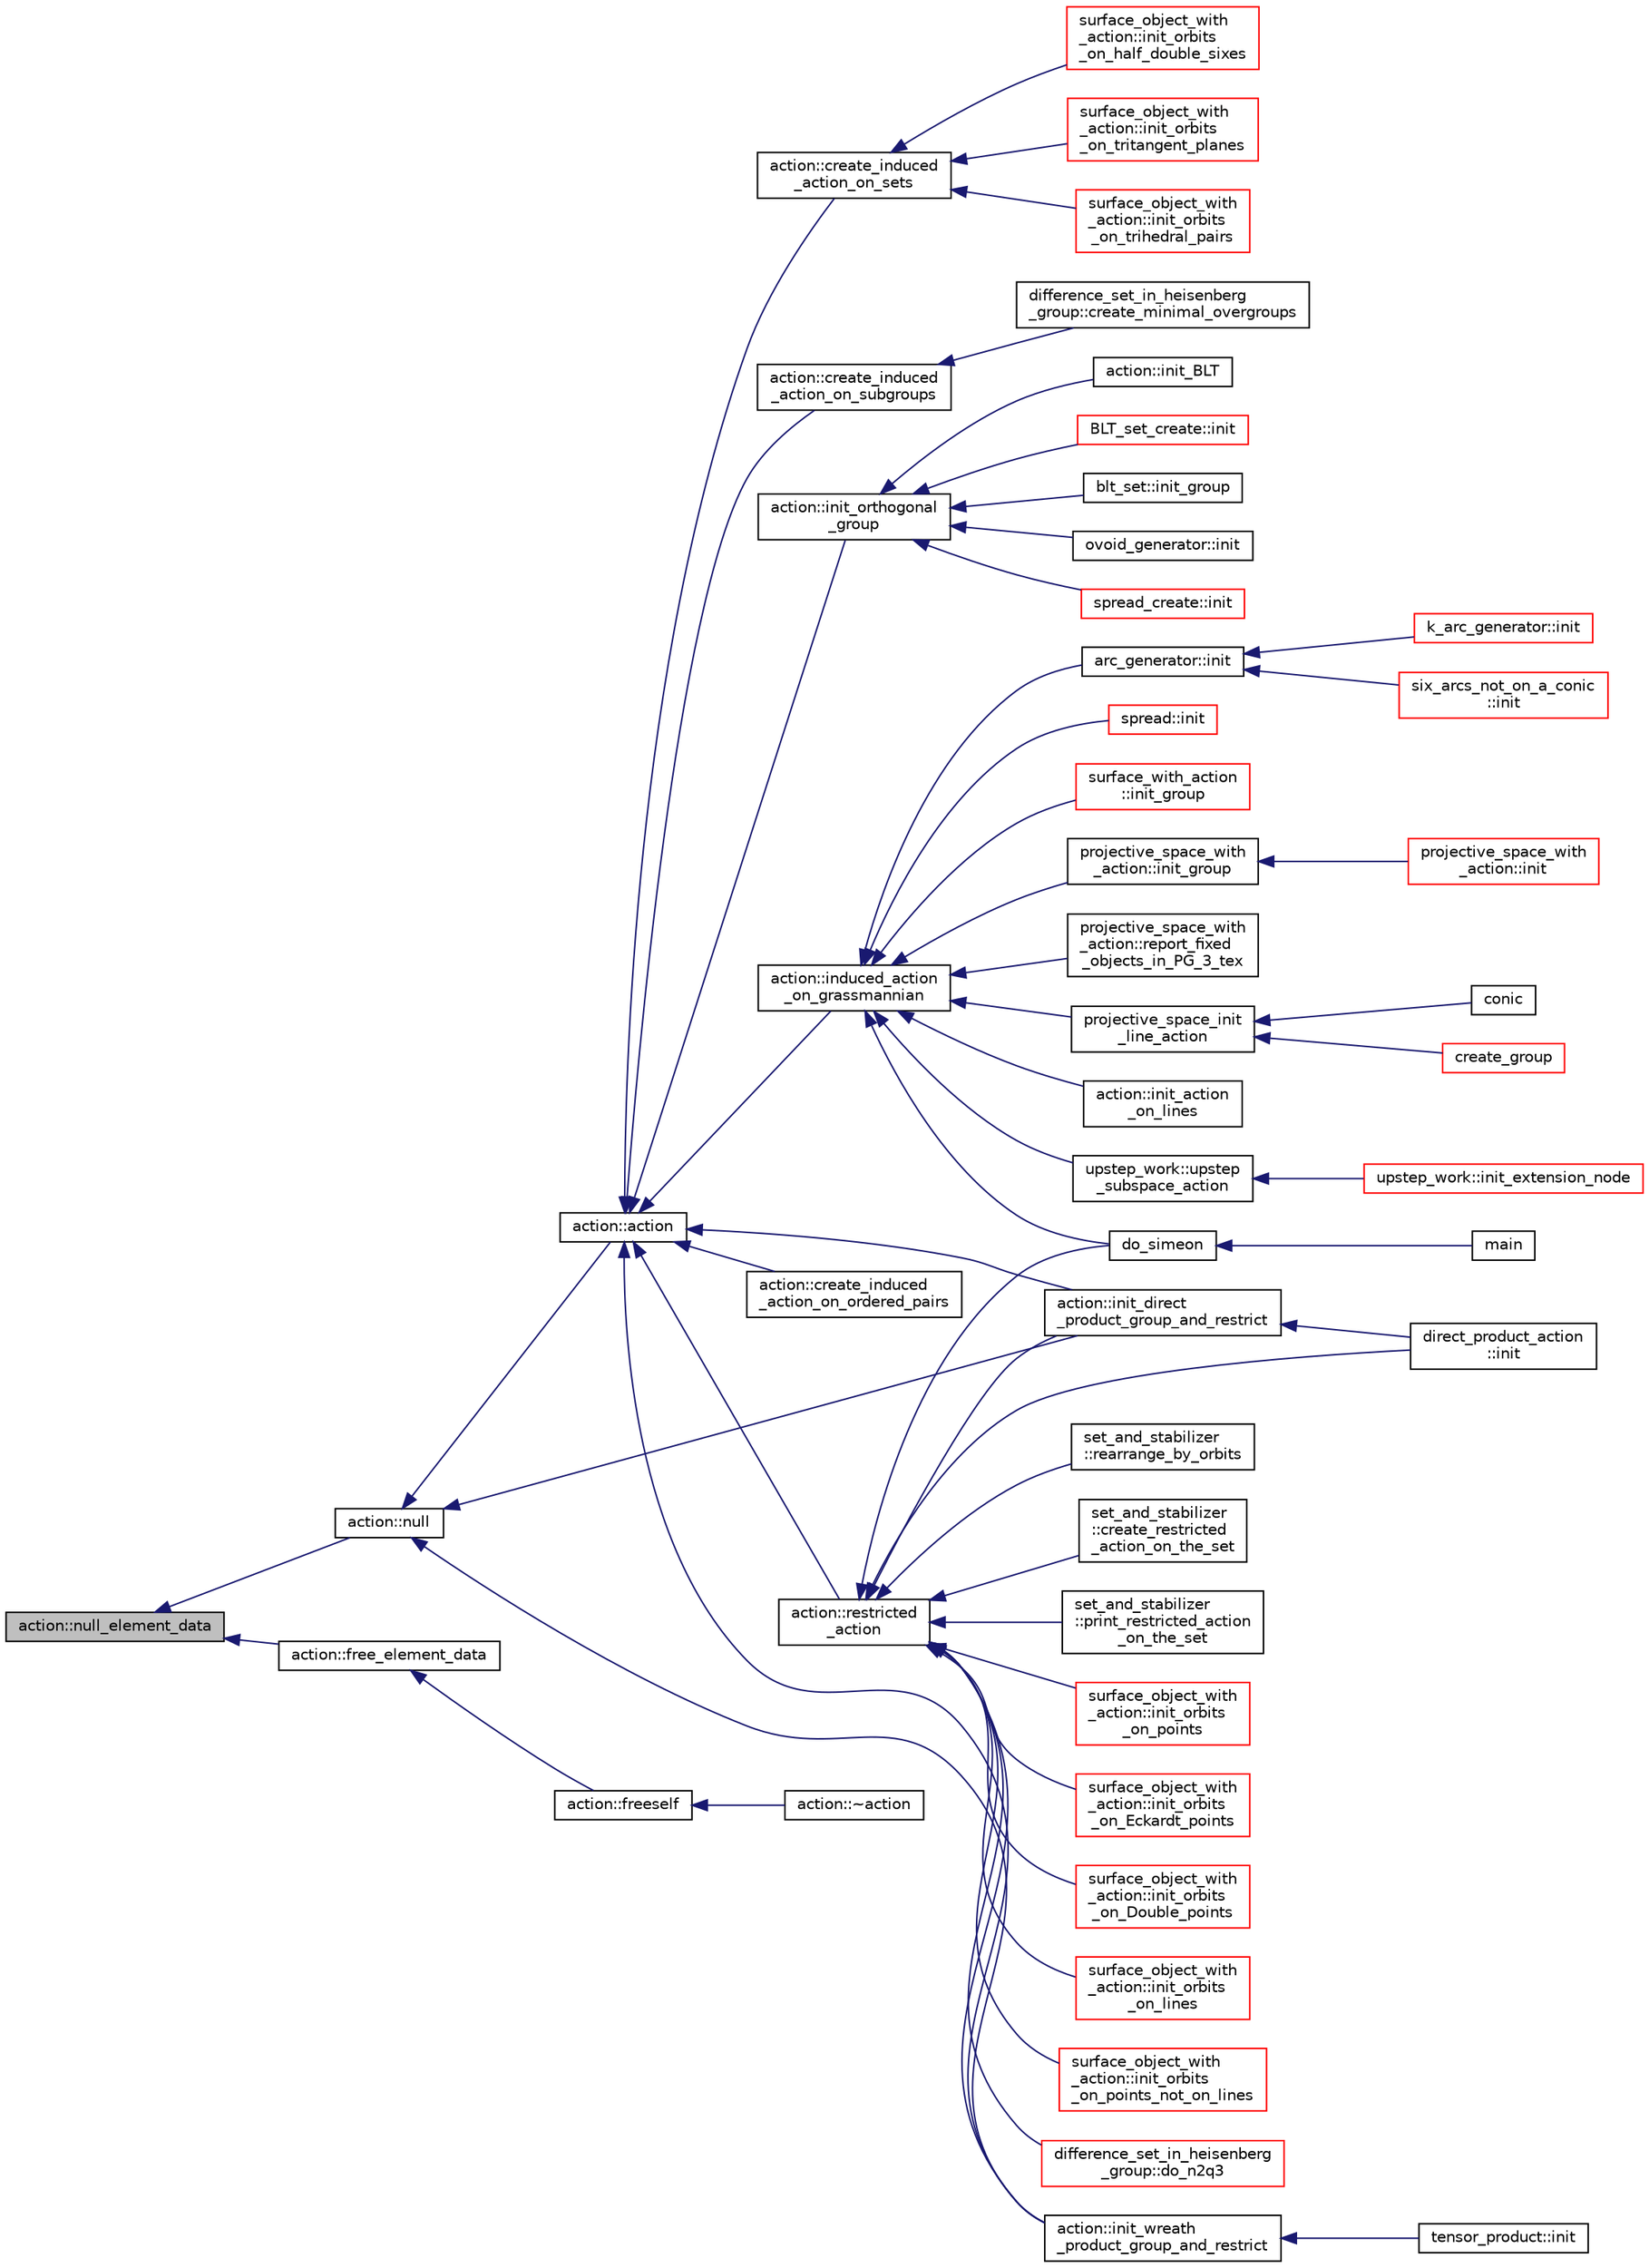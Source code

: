 digraph "action::null_element_data"
{
  edge [fontname="Helvetica",fontsize="10",labelfontname="Helvetica",labelfontsize="10"];
  node [fontname="Helvetica",fontsize="10",shape=record];
  rankdir="LR";
  Node32042 [label="action::null_element_data",height=0.2,width=0.4,color="black", fillcolor="grey75", style="filled", fontcolor="black"];
  Node32042 -> Node32043 [dir="back",color="midnightblue",fontsize="10",style="solid",fontname="Helvetica"];
  Node32043 [label="action::null",height=0.2,width=0.4,color="black", fillcolor="white", style="filled",URL="$d2/d86/classaction.html#af05ce222a97a1eff5f692b9193dee125"];
  Node32043 -> Node32044 [dir="back",color="midnightblue",fontsize="10",style="solid",fontname="Helvetica"];
  Node32044 [label="action::action",height=0.2,width=0.4,color="black", fillcolor="white", style="filled",URL="$d2/d86/classaction.html#a108adb38ad362aeb55cf40b9de38bb16"];
  Node32044 -> Node32045 [dir="back",color="midnightblue",fontsize="10",style="solid",fontname="Helvetica"];
  Node32045 [label="action::induced_action\l_on_grassmannian",height=0.2,width=0.4,color="black", fillcolor="white", style="filled",URL="$d2/d86/classaction.html#a4dc271144a2899d2f94f88e52e4e538d"];
  Node32045 -> Node32046 [dir="back",color="midnightblue",fontsize="10",style="solid",fontname="Helvetica"];
  Node32046 [label="do_simeon",height=0.2,width=0.4,color="black", fillcolor="white", style="filled",URL="$d5/d13/simeon_8_c.html#a36cf3f9cb484fa44da7a7dfcbe9385d0"];
  Node32046 -> Node32047 [dir="back",color="midnightblue",fontsize="10",style="solid",fontname="Helvetica"];
  Node32047 [label="main",height=0.2,width=0.4,color="black", fillcolor="white", style="filled",URL="$d5/d13/simeon_8_c.html#ae66f6b31b5ad750f1fe042a706a4e3d4"];
  Node32045 -> Node32048 [dir="back",color="midnightblue",fontsize="10",style="solid",fontname="Helvetica"];
  Node32048 [label="projective_space_with\l_action::init_group",height=0.2,width=0.4,color="black", fillcolor="white", style="filled",URL="$d5/d37/classprojective__space__with__action.html#a1f23de4057fa97f038b1ec977c9d42c4"];
  Node32048 -> Node32049 [dir="back",color="midnightblue",fontsize="10",style="solid",fontname="Helvetica"];
  Node32049 [label="projective_space_with\l_action::init",height=0.2,width=0.4,color="red", fillcolor="white", style="filled",URL="$d5/d37/classprojective__space__with__action.html#a10163a9ca20415bd9a9d4370470143ba"];
  Node32045 -> Node32051 [dir="back",color="midnightblue",fontsize="10",style="solid",fontname="Helvetica"];
  Node32051 [label="projective_space_with\l_action::report_fixed\l_objects_in_PG_3_tex",height=0.2,width=0.4,color="black", fillcolor="white", style="filled",URL="$d5/d37/classprojective__space__with__action.html#a0210dc9b61e8f1df5f4198806f2fee2e"];
  Node32045 -> Node32052 [dir="back",color="midnightblue",fontsize="10",style="solid",fontname="Helvetica"];
  Node32052 [label="projective_space_init\l_line_action",height=0.2,width=0.4,color="black", fillcolor="white", style="filled",URL="$dc/dd4/group__actions_8h.html#abcb64d4224e95ccdc2460145af908a74"];
  Node32052 -> Node32053 [dir="back",color="midnightblue",fontsize="10",style="solid",fontname="Helvetica"];
  Node32053 [label="conic",height=0.2,width=0.4,color="black", fillcolor="white", style="filled",URL="$d4/de8/conic_8_c.html#a96def9474b981a9d5831a9b48d85d652"];
  Node32052 -> Node32054 [dir="back",color="midnightblue",fontsize="10",style="solid",fontname="Helvetica"];
  Node32054 [label="create_group",height=0.2,width=0.4,color="red", fillcolor="white", style="filled",URL="$dd/d51/make__group_8_c.html#a7a960a16a33af0e67df207121abca6dc"];
  Node32045 -> Node32056 [dir="back",color="midnightblue",fontsize="10",style="solid",fontname="Helvetica"];
  Node32056 [label="action::init_action\l_on_lines",height=0.2,width=0.4,color="black", fillcolor="white", style="filled",URL="$d2/d86/classaction.html#a1cc425535be113a6f8a87c51a708d0d5"];
  Node32045 -> Node32057 [dir="back",color="midnightblue",fontsize="10",style="solid",fontname="Helvetica"];
  Node32057 [label="upstep_work::upstep\l_subspace_action",height=0.2,width=0.4,color="black", fillcolor="white", style="filled",URL="$d2/dd6/classupstep__work.html#afd45c862c93f460a2e523f074d024529"];
  Node32057 -> Node32058 [dir="back",color="midnightblue",fontsize="10",style="solid",fontname="Helvetica"];
  Node32058 [label="upstep_work::init_extension_node",height=0.2,width=0.4,color="red", fillcolor="white", style="filled",URL="$d2/dd6/classupstep__work.html#ad74931a4c6dc97102d405a755433297d"];
  Node32045 -> Node32128 [dir="back",color="midnightblue",fontsize="10",style="solid",fontname="Helvetica"];
  Node32128 [label="arc_generator::init",height=0.2,width=0.4,color="black", fillcolor="white", style="filled",URL="$d4/d21/classarc__generator.html#ae614e18e9c641d67069fa27d48245cde"];
  Node32128 -> Node32112 [dir="back",color="midnightblue",fontsize="10",style="solid",fontname="Helvetica"];
  Node32112 [label="k_arc_generator::init",height=0.2,width=0.4,color="red", fillcolor="white", style="filled",URL="$d6/dd8/classk__arc__generator.html#a6036d9f52ede9f8ca681505626b5361d"];
  Node32128 -> Node32114 [dir="back",color="midnightblue",fontsize="10",style="solid",fontname="Helvetica"];
  Node32114 [label="six_arcs_not_on_a_conic\l::init",height=0.2,width=0.4,color="red", fillcolor="white", style="filled",URL="$d8/de6/classsix__arcs__not__on__a__conic.html#a7a4d5cf8a098488729934cfa8a70944a"];
  Node32045 -> Node32129 [dir="back",color="midnightblue",fontsize="10",style="solid",fontname="Helvetica"];
  Node32129 [label="spread::init",height=0.2,width=0.4,color="red", fillcolor="white", style="filled",URL="$da/dc1/classspread.html#aa2493aebcdd72c4472213711dfcc2ab6"];
  Node32045 -> Node32130 [dir="back",color="midnightblue",fontsize="10",style="solid",fontname="Helvetica"];
  Node32130 [label="surface_with_action\l::init_group",height=0.2,width=0.4,color="red", fillcolor="white", style="filled",URL="$d8/df9/classsurface__with__action.html#a8fc5e9fd211eaca0a5e4a922aa515d8b"];
  Node32044 -> Node32133 [dir="back",color="midnightblue",fontsize="10",style="solid",fontname="Helvetica"];
  Node32133 [label="action::create_induced\l_action_on_sets",height=0.2,width=0.4,color="black", fillcolor="white", style="filled",URL="$d2/d86/classaction.html#ac463caa613a28f37e7c3ea63b2d5b0ed"];
  Node32133 -> Node32134 [dir="back",color="midnightblue",fontsize="10",style="solid",fontname="Helvetica"];
  Node32134 [label="surface_object_with\l_action::init_orbits\l_on_half_double_sixes",height=0.2,width=0.4,color="red", fillcolor="white", style="filled",URL="$db/d28/classsurface__object__with__action.html#ad3e74077b84f714c72a246ed751b47c5"];
  Node32133 -> Node32142 [dir="back",color="midnightblue",fontsize="10",style="solid",fontname="Helvetica"];
  Node32142 [label="surface_object_with\l_action::init_orbits\l_on_tritangent_planes",height=0.2,width=0.4,color="red", fillcolor="white", style="filled",URL="$db/d28/classsurface__object__with__action.html#abbe5e8be1fa58b2f180ce99bb6a549d2"];
  Node32133 -> Node32143 [dir="back",color="midnightblue",fontsize="10",style="solid",fontname="Helvetica"];
  Node32143 [label="surface_object_with\l_action::init_orbits\l_on_trihedral_pairs",height=0.2,width=0.4,color="red", fillcolor="white", style="filled",URL="$db/d28/classsurface__object__with__action.html#a3608821fb5d666515800c94ff7719b5f"];
  Node32044 -> Node32144 [dir="back",color="midnightblue",fontsize="10",style="solid",fontname="Helvetica"];
  Node32144 [label="action::create_induced\l_action_on_subgroups",height=0.2,width=0.4,color="black", fillcolor="white", style="filled",URL="$d2/d86/classaction.html#aa3f0c4992762ff3fda44ba5fdff3e8dd"];
  Node32144 -> Node32090 [dir="back",color="midnightblue",fontsize="10",style="solid",fontname="Helvetica"];
  Node32090 [label="difference_set_in_heisenberg\l_group::create_minimal_overgroups",height=0.2,width=0.4,color="black", fillcolor="white", style="filled",URL="$de/d8a/classdifference__set__in__heisenberg__group.html#a9bde5ad5da3ebaebf98fbfd3e8110b79"];
  Node32044 -> Node32145 [dir="back",color="midnightblue",fontsize="10",style="solid",fontname="Helvetica"];
  Node32145 [label="action::restricted\l_action",height=0.2,width=0.4,color="black", fillcolor="white", style="filled",URL="$d2/d86/classaction.html#aa48c1a9e221977b149eb0d8826705b62"];
  Node32145 -> Node32146 [dir="back",color="midnightblue",fontsize="10",style="solid",fontname="Helvetica"];
  Node32146 [label="difference_set_in_heisenberg\l_group::do_n2q3",height=0.2,width=0.4,color="red", fillcolor="white", style="filled",URL="$de/d8a/classdifference__set__in__heisenberg__group.html#aca82ff116dd5d17cfbb311e809b6d023"];
  Node32145 -> Node32149 [dir="back",color="midnightblue",fontsize="10",style="solid",fontname="Helvetica"];
  Node32149 [label="direct_product_action\l::init",height=0.2,width=0.4,color="black", fillcolor="white", style="filled",URL="$d3/d78/classdirect__product__action.html#aad40060e5821c011cccaa65a5c4df64f"];
  Node32145 -> Node32046 [dir="back",color="midnightblue",fontsize="10",style="solid",fontname="Helvetica"];
  Node32145 -> Node32150 [dir="back",color="midnightblue",fontsize="10",style="solid",fontname="Helvetica"];
  Node32150 [label="set_and_stabilizer\l::rearrange_by_orbits",height=0.2,width=0.4,color="black", fillcolor="white", style="filled",URL="$de/df6/classset__and__stabilizer.html#acfc35aa1163712215848fab02017b28d"];
  Node32145 -> Node32151 [dir="back",color="midnightblue",fontsize="10",style="solid",fontname="Helvetica"];
  Node32151 [label="set_and_stabilizer\l::create_restricted\l_action_on_the_set",height=0.2,width=0.4,color="black", fillcolor="white", style="filled",URL="$de/df6/classset__and__stabilizer.html#ab5cfac83b54ceb1571c874104fe2c35e"];
  Node32145 -> Node32152 [dir="back",color="midnightblue",fontsize="10",style="solid",fontname="Helvetica"];
  Node32152 [label="set_and_stabilizer\l::print_restricted_action\l_on_the_set",height=0.2,width=0.4,color="black", fillcolor="white", style="filled",URL="$de/df6/classset__and__stabilizer.html#aa802ca2f1a88616a36ca30562019c6f2"];
  Node32145 -> Node32153 [dir="back",color="midnightblue",fontsize="10",style="solid",fontname="Helvetica"];
  Node32153 [label="action::init_direct\l_product_group_and_restrict",height=0.2,width=0.4,color="black", fillcolor="white", style="filled",URL="$d2/d86/classaction.html#a60a5555ea83770fd9994274efc9c328e"];
  Node32153 -> Node32149 [dir="back",color="midnightblue",fontsize="10",style="solid",fontname="Helvetica"];
  Node32145 -> Node32154 [dir="back",color="midnightblue",fontsize="10",style="solid",fontname="Helvetica"];
  Node32154 [label="action::init_wreath\l_product_group_and_restrict",height=0.2,width=0.4,color="black", fillcolor="white", style="filled",URL="$d2/d86/classaction.html#a5ea78557093c987967e7b8162fabbf72"];
  Node32154 -> Node32155 [dir="back",color="midnightblue",fontsize="10",style="solid",fontname="Helvetica"];
  Node32155 [label="tensor_product::init",height=0.2,width=0.4,color="black", fillcolor="white", style="filled",URL="$dd/d3e/classtensor__product.html#a2a8ac905e80dd9bb7339c9506c3521d3"];
  Node32145 -> Node32156 [dir="back",color="midnightblue",fontsize="10",style="solid",fontname="Helvetica"];
  Node32156 [label="surface_object_with\l_action::init_orbits\l_on_points",height=0.2,width=0.4,color="red", fillcolor="white", style="filled",URL="$db/d28/classsurface__object__with__action.html#af409fc1a4a148cb138ceac1bdedf3d8a"];
  Node32145 -> Node32157 [dir="back",color="midnightblue",fontsize="10",style="solid",fontname="Helvetica"];
  Node32157 [label="surface_object_with\l_action::init_orbits\l_on_Eckardt_points",height=0.2,width=0.4,color="red", fillcolor="white", style="filled",URL="$db/d28/classsurface__object__with__action.html#adb4f53b56c7d046331cd6f7160c88199"];
  Node32145 -> Node32158 [dir="back",color="midnightblue",fontsize="10",style="solid",fontname="Helvetica"];
  Node32158 [label="surface_object_with\l_action::init_orbits\l_on_Double_points",height=0.2,width=0.4,color="red", fillcolor="white", style="filled",URL="$db/d28/classsurface__object__with__action.html#ab1aa645b1dbce2a3cfbf1ec80194fb02"];
  Node32145 -> Node32159 [dir="back",color="midnightblue",fontsize="10",style="solid",fontname="Helvetica"];
  Node32159 [label="surface_object_with\l_action::init_orbits\l_on_lines",height=0.2,width=0.4,color="red", fillcolor="white", style="filled",URL="$db/d28/classsurface__object__with__action.html#a774d7cd436a671bafdf364400a233db5"];
  Node32145 -> Node32160 [dir="back",color="midnightblue",fontsize="10",style="solid",fontname="Helvetica"];
  Node32160 [label="surface_object_with\l_action::init_orbits\l_on_points_not_on_lines",height=0.2,width=0.4,color="red", fillcolor="white", style="filled",URL="$db/d28/classsurface__object__with__action.html#a02b2bba4ba3f1f8de5ee1c31d730d984"];
  Node32044 -> Node32161 [dir="back",color="midnightblue",fontsize="10",style="solid",fontname="Helvetica"];
  Node32161 [label="action::create_induced\l_action_on_ordered_pairs",height=0.2,width=0.4,color="black", fillcolor="white", style="filled",URL="$d2/d86/classaction.html#a5a91ade5716041ab3d4255459a4ec256"];
  Node32044 -> Node32153 [dir="back",color="midnightblue",fontsize="10",style="solid",fontname="Helvetica"];
  Node32044 -> Node32154 [dir="back",color="midnightblue",fontsize="10",style="solid",fontname="Helvetica"];
  Node32044 -> Node32162 [dir="back",color="midnightblue",fontsize="10",style="solid",fontname="Helvetica"];
  Node32162 [label="action::init_orthogonal\l_group",height=0.2,width=0.4,color="black", fillcolor="white", style="filled",URL="$d2/d86/classaction.html#a2cfe124956ed67d8b7a927bb44847cc2"];
  Node32162 -> Node32163 [dir="back",color="midnightblue",fontsize="10",style="solid",fontname="Helvetica"];
  Node32163 [label="blt_set::init_group",height=0.2,width=0.4,color="black", fillcolor="white", style="filled",URL="$d1/d3d/classblt__set.html#a9e5aede3bbac6f5e1dd31a8965bba200"];
  Node32162 -> Node32164 [dir="back",color="midnightblue",fontsize="10",style="solid",fontname="Helvetica"];
  Node32164 [label="ovoid_generator::init",height=0.2,width=0.4,color="black", fillcolor="white", style="filled",URL="$d3/daf/classovoid__generator.html#a44d90a4751554076f432f35089a964c2"];
  Node32162 -> Node32165 [dir="back",color="midnightblue",fontsize="10",style="solid",fontname="Helvetica"];
  Node32165 [label="spread_create::init",height=0.2,width=0.4,color="red", fillcolor="white", style="filled",URL="$de/d97/classspread__create.html#ae3c6630d33160e48a584c21a4f4a6209"];
  Node32162 -> Node32167 [dir="back",color="midnightblue",fontsize="10",style="solid",fontname="Helvetica"];
  Node32167 [label="action::init_BLT",height=0.2,width=0.4,color="black", fillcolor="white", style="filled",URL="$d2/d86/classaction.html#a0d33ca0ebe7467b984c3058520e02a0c"];
  Node32162 -> Node32168 [dir="back",color="midnightblue",fontsize="10",style="solid",fontname="Helvetica"];
  Node32168 [label="BLT_set_create::init",height=0.2,width=0.4,color="red", fillcolor="white", style="filled",URL="$d4/d40/class_b_l_t__set__create.html#af2b5df080b8358d8fcd7e41d187e8d0b"];
  Node32043 -> Node32153 [dir="back",color="midnightblue",fontsize="10",style="solid",fontname="Helvetica"];
  Node32043 -> Node32154 [dir="back",color="midnightblue",fontsize="10",style="solid",fontname="Helvetica"];
  Node32042 -> Node32170 [dir="back",color="midnightblue",fontsize="10",style="solid",fontname="Helvetica"];
  Node32170 [label="action::free_element_data",height=0.2,width=0.4,color="black", fillcolor="white", style="filled",URL="$d2/d86/classaction.html#a0525616f907783df74d020e0db13cca3"];
  Node32170 -> Node32171 [dir="back",color="midnightblue",fontsize="10",style="solid",fontname="Helvetica"];
  Node32171 [label="action::freeself",height=0.2,width=0.4,color="black", fillcolor="white", style="filled",URL="$d2/d86/classaction.html#aadb16f58fb831310eea91fa6c9611062"];
  Node32171 -> Node32172 [dir="back",color="midnightblue",fontsize="10",style="solid",fontname="Helvetica"];
  Node32172 [label="action::~action",height=0.2,width=0.4,color="black", fillcolor="white", style="filled",URL="$d2/d86/classaction.html#ab6f76ca0e49cfd012d51036f32e86116"];
}
